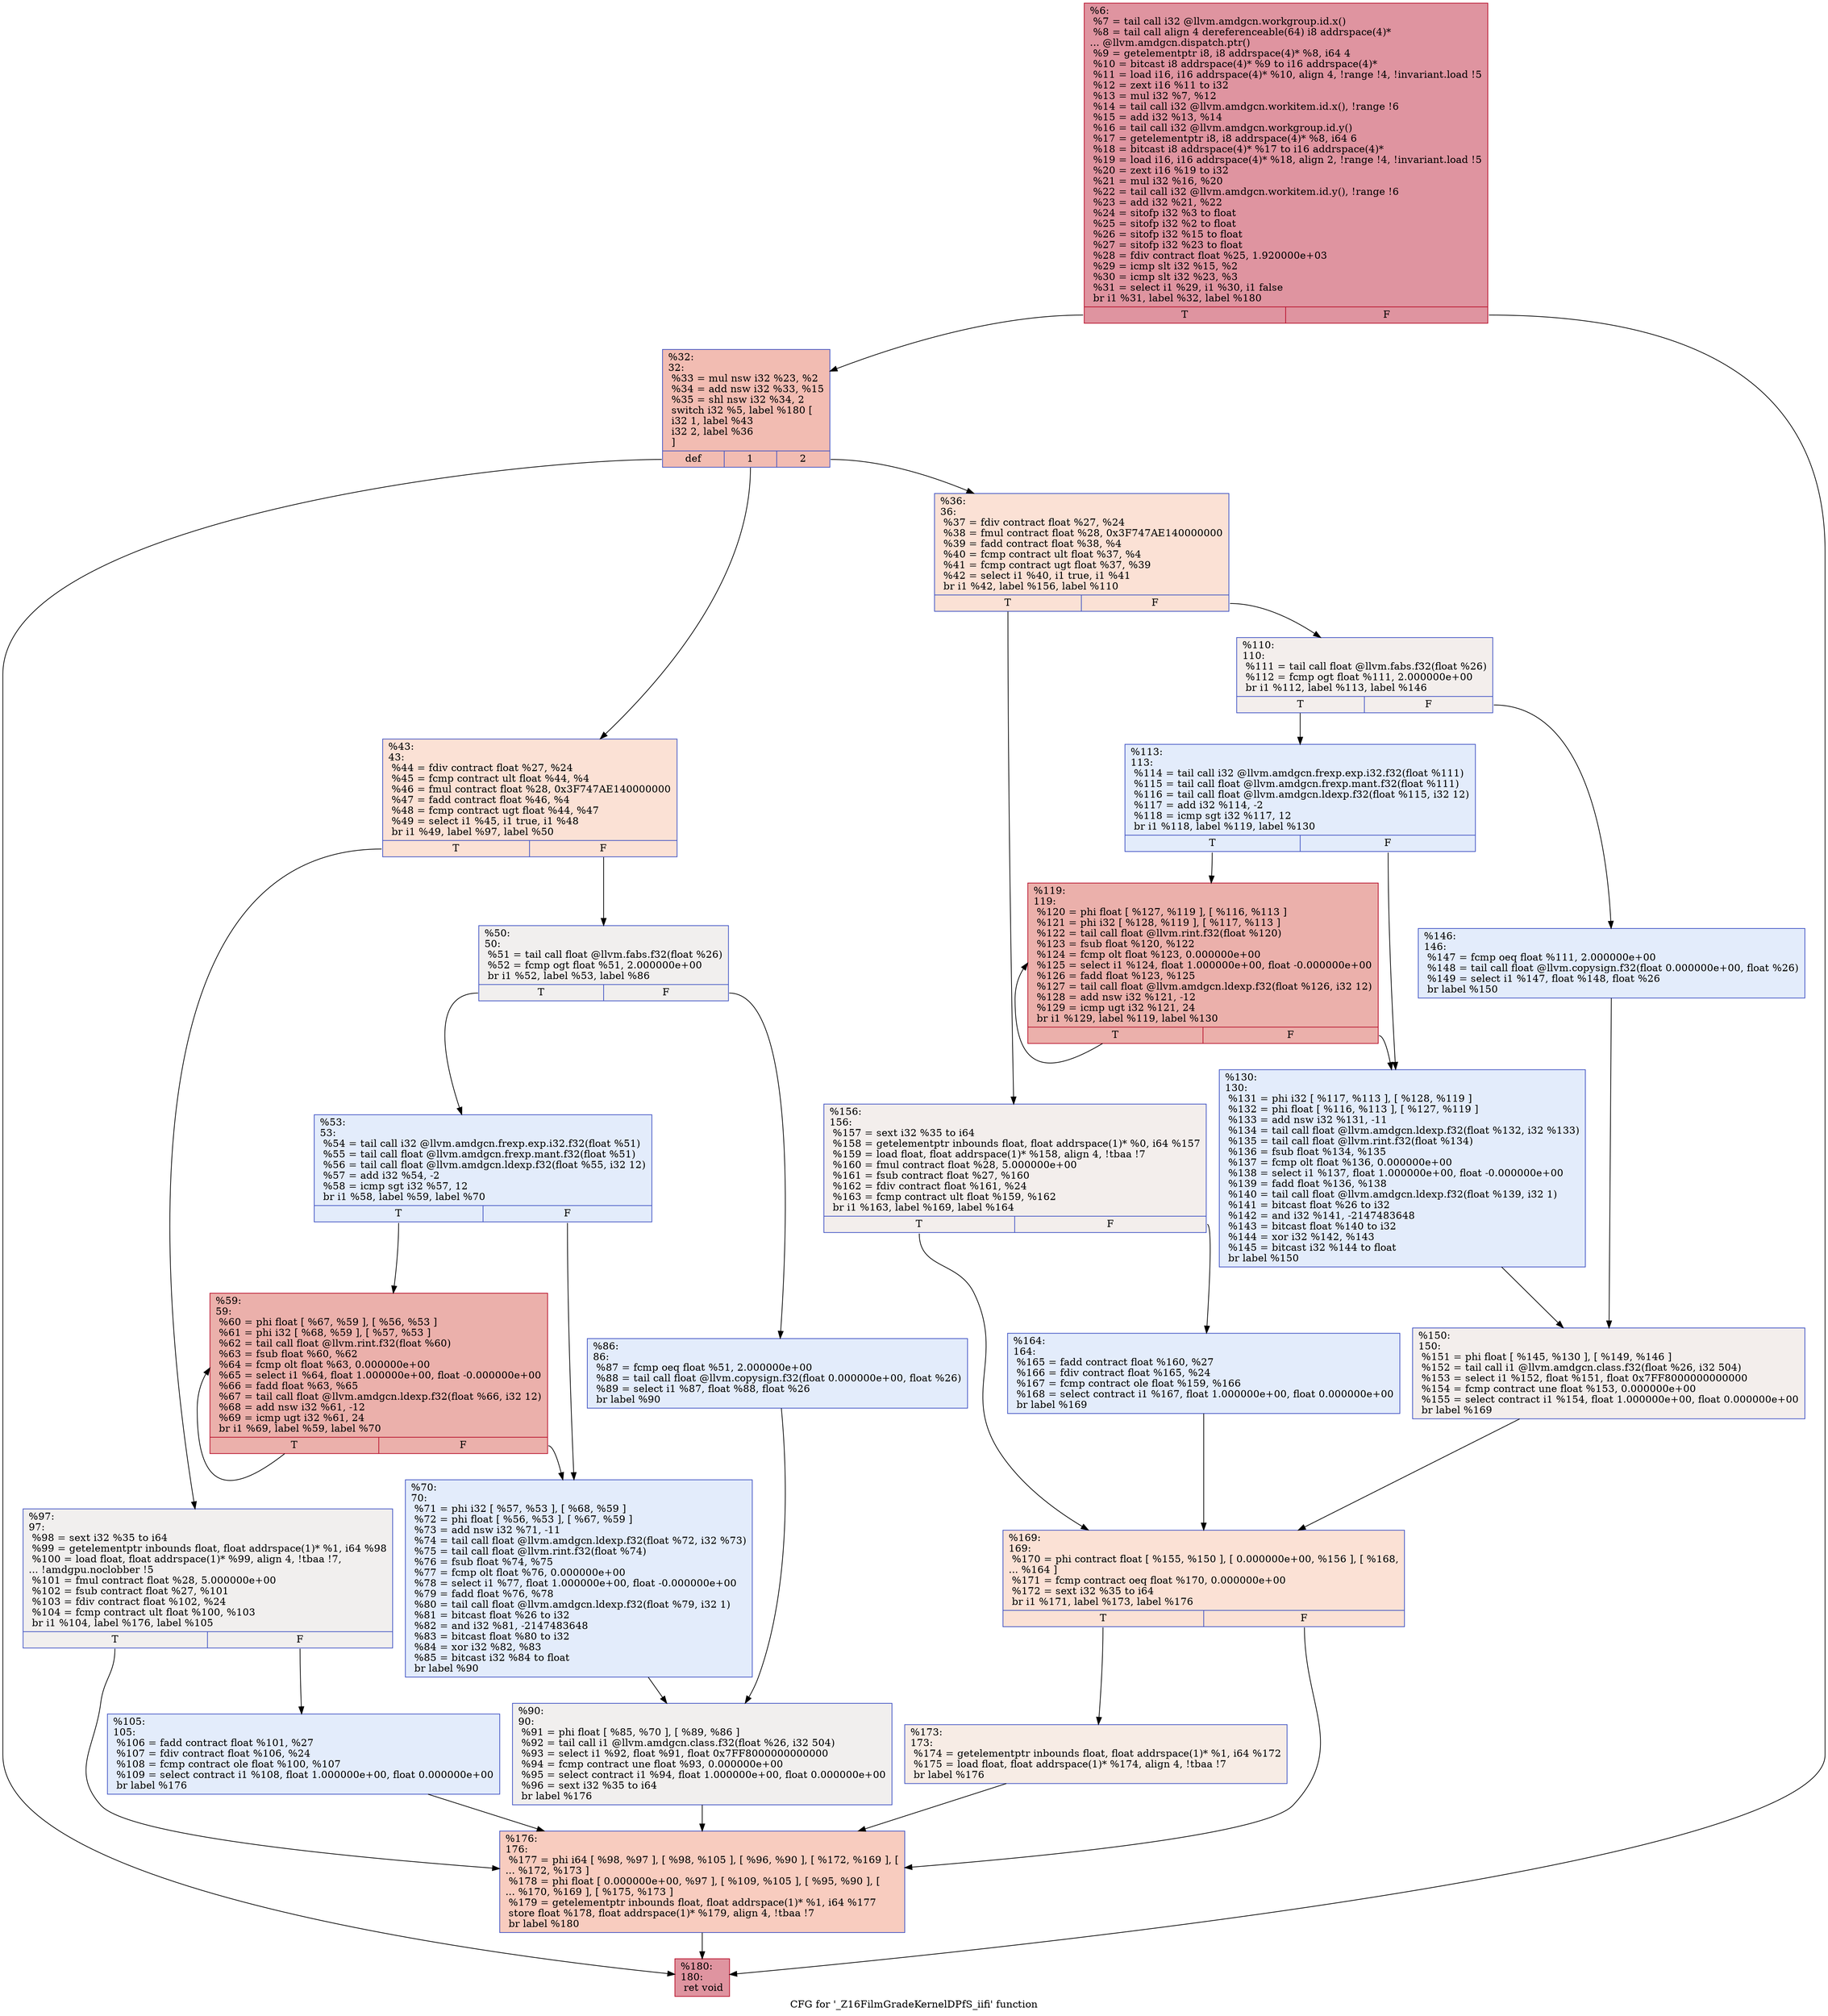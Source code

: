 digraph "CFG for '_Z16FilmGradeKernelDPfS_iifi' function" {
	label="CFG for '_Z16FilmGradeKernelDPfS_iifi' function";

	Node0x4fd96f0 [shape=record,color="#b70d28ff", style=filled, fillcolor="#b70d2870",label="{%6:\l  %7 = tail call i32 @llvm.amdgcn.workgroup.id.x()\l  %8 = tail call align 4 dereferenceable(64) i8 addrspace(4)*\l... @llvm.amdgcn.dispatch.ptr()\l  %9 = getelementptr i8, i8 addrspace(4)* %8, i64 4\l  %10 = bitcast i8 addrspace(4)* %9 to i16 addrspace(4)*\l  %11 = load i16, i16 addrspace(4)* %10, align 4, !range !4, !invariant.load !5\l  %12 = zext i16 %11 to i32\l  %13 = mul i32 %7, %12\l  %14 = tail call i32 @llvm.amdgcn.workitem.id.x(), !range !6\l  %15 = add i32 %13, %14\l  %16 = tail call i32 @llvm.amdgcn.workgroup.id.y()\l  %17 = getelementptr i8, i8 addrspace(4)* %8, i64 6\l  %18 = bitcast i8 addrspace(4)* %17 to i16 addrspace(4)*\l  %19 = load i16, i16 addrspace(4)* %18, align 2, !range !4, !invariant.load !5\l  %20 = zext i16 %19 to i32\l  %21 = mul i32 %16, %20\l  %22 = tail call i32 @llvm.amdgcn.workitem.id.y(), !range !6\l  %23 = add i32 %21, %22\l  %24 = sitofp i32 %3 to float\l  %25 = sitofp i32 %2 to float\l  %26 = sitofp i32 %15 to float\l  %27 = sitofp i32 %23 to float\l  %28 = fdiv contract float %25, 1.920000e+03\l  %29 = icmp slt i32 %15, %2\l  %30 = icmp slt i32 %23, %3\l  %31 = select i1 %29, i1 %30, i1 false\l  br i1 %31, label %32, label %180\l|{<s0>T|<s1>F}}"];
	Node0x4fd96f0:s0 -> Node0x4fdde10;
	Node0x4fd96f0:s1 -> Node0x4fddea0;
	Node0x4fdde10 [shape=record,color="#3d50c3ff", style=filled, fillcolor="#e1675170",label="{%32:\l32:                                               \l  %33 = mul nsw i32 %23, %2\l  %34 = add nsw i32 %33, %15\l  %35 = shl nsw i32 %34, 2\l  switch i32 %5, label %180 [\l    i32 1, label %43\l    i32 2, label %36\l  ]\l|{<s0>def|<s1>1|<s2>2}}"];
	Node0x4fdde10:s0 -> Node0x4fddea0;
	Node0x4fdde10:s1 -> Node0x4fde310;
	Node0x4fdde10:s2 -> Node0x4fde360;
	Node0x4fde360 [shape=record,color="#3d50c3ff", style=filled, fillcolor="#f7bca170",label="{%36:\l36:                                               \l  %37 = fdiv contract float %27, %24\l  %38 = fmul contract float %28, 0x3F747AE140000000\l  %39 = fadd contract float %38, %4\l  %40 = fcmp contract ult float %37, %4\l  %41 = fcmp contract ugt float %37, %39\l  %42 = select i1 %40, i1 true, i1 %41\l  br i1 %42, label %156, label %110\l|{<s0>T|<s1>F}}"];
	Node0x4fde360:s0 -> Node0x4fde8c0;
	Node0x4fde360:s1 -> Node0x4fde950;
	Node0x4fde310 [shape=record,color="#3d50c3ff", style=filled, fillcolor="#f7bca170",label="{%43:\l43:                                               \l  %44 = fdiv contract float %27, %24\l  %45 = fcmp contract ult float %44, %4\l  %46 = fmul contract float %28, 0x3F747AE140000000\l  %47 = fadd contract float %46, %4\l  %48 = fcmp contract ugt float %44, %47\l  %49 = select i1 %45, i1 true, i1 %48\l  br i1 %49, label %97, label %50\l|{<s0>T|<s1>F}}"];
	Node0x4fde310:s0 -> Node0x4fdee10;
	Node0x4fde310:s1 -> Node0x4fdee60;
	Node0x4fdee60 [shape=record,color="#3d50c3ff", style=filled, fillcolor="#e0dbd870",label="{%50:\l50:                                               \l  %51 = tail call float @llvm.fabs.f32(float %26)\l  %52 = fcmp ogt float %51, 2.000000e+00\l  br i1 %52, label %53, label %86\l|{<s0>T|<s1>F}}"];
	Node0x4fdee60:s0 -> Node0x4fdf220;
	Node0x4fdee60:s1 -> Node0x4fdf2b0;
	Node0x4fdf220 [shape=record,color="#3d50c3ff", style=filled, fillcolor="#bfd3f670",label="{%53:\l53:                                               \l  %54 = tail call i32 @llvm.amdgcn.frexp.exp.i32.f32(float %51)\l  %55 = tail call float @llvm.amdgcn.frexp.mant.f32(float %51)\l  %56 = tail call float @llvm.amdgcn.ldexp.f32(float %55, i32 12)\l  %57 = add i32 %54, -2\l  %58 = icmp sgt i32 %57, 12\l  br i1 %58, label %59, label %70\l|{<s0>T|<s1>F}}"];
	Node0x4fdf220:s0 -> Node0x4fdfbe0;
	Node0x4fdf220:s1 -> Node0x4fdfc70;
	Node0x4fdfbe0 [shape=record,color="#b70d28ff", style=filled, fillcolor="#d24b4070",label="{%59:\l59:                                               \l  %60 = phi float [ %67, %59 ], [ %56, %53 ]\l  %61 = phi i32 [ %68, %59 ], [ %57, %53 ]\l  %62 = tail call float @llvm.rint.f32(float %60)\l  %63 = fsub float %60, %62\l  %64 = fcmp olt float %63, 0.000000e+00\l  %65 = select i1 %64, float 1.000000e+00, float -0.000000e+00\l  %66 = fadd float %63, %65\l  %67 = tail call float @llvm.amdgcn.ldexp.f32(float %66, i32 12)\l  %68 = add nsw i32 %61, -12\l  %69 = icmp ugt i32 %61, 24\l  br i1 %69, label %59, label %70\l|{<s0>T|<s1>F}}"];
	Node0x4fdfbe0:s0 -> Node0x4fdfbe0;
	Node0x4fdfbe0:s1 -> Node0x4fdfc70;
	Node0x4fdfc70 [shape=record,color="#3d50c3ff", style=filled, fillcolor="#bfd3f670",label="{%70:\l70:                                               \l  %71 = phi i32 [ %57, %53 ], [ %68, %59 ]\l  %72 = phi float [ %56, %53 ], [ %67, %59 ]\l  %73 = add nsw i32 %71, -11\l  %74 = tail call float @llvm.amdgcn.ldexp.f32(float %72, i32 %73)\l  %75 = tail call float @llvm.rint.f32(float %74)\l  %76 = fsub float %74, %75\l  %77 = fcmp olt float %76, 0.000000e+00\l  %78 = select i1 %77, float 1.000000e+00, float -0.000000e+00\l  %79 = fadd float %76, %78\l  %80 = tail call float @llvm.amdgcn.ldexp.f32(float %79, i32 1)\l  %81 = bitcast float %26 to i32\l  %82 = and i32 %81, -2147483648\l  %83 = bitcast float %80 to i32\l  %84 = xor i32 %82, %83\l  %85 = bitcast i32 %84 to float\l  br label %90\l}"];
	Node0x4fdfc70 -> Node0x4fe1490;
	Node0x4fdf2b0 [shape=record,color="#3d50c3ff", style=filled, fillcolor="#bfd3f670",label="{%86:\l86:                                               \l  %87 = fcmp oeq float %51, 2.000000e+00\l  %88 = tail call float @llvm.copysign.f32(float 0.000000e+00, float %26)\l  %89 = select i1 %87, float %88, float %26\l  br label %90\l}"];
	Node0x4fdf2b0 -> Node0x4fe1490;
	Node0x4fe1490 [shape=record,color="#3d50c3ff", style=filled, fillcolor="#e0dbd870",label="{%90:\l90:                                               \l  %91 = phi float [ %85, %70 ], [ %89, %86 ]\l  %92 = tail call i1 @llvm.amdgcn.class.f32(float %26, i32 504)\l  %93 = select i1 %92, float %91, float 0x7FF8000000000000\l  %94 = fcmp contract une float %93, 0.000000e+00\l  %95 = select contract i1 %94, float 1.000000e+00, float 0.000000e+00\l  %96 = sext i32 %35 to i64\l  br label %176\l}"];
	Node0x4fe1490 -> Node0x4fe1de0;
	Node0x4fdee10 [shape=record,color="#3d50c3ff", style=filled, fillcolor="#e0dbd870",label="{%97:\l97:                                               \l  %98 = sext i32 %35 to i64\l  %99 = getelementptr inbounds float, float addrspace(1)* %1, i64 %98\l  %100 = load float, float addrspace(1)* %99, align 4, !tbaa !7,\l... !amdgpu.noclobber !5\l  %101 = fmul contract float %28, 5.000000e+00\l  %102 = fsub contract float %27, %101\l  %103 = fdiv contract float %102, %24\l  %104 = fcmp contract ult float %100, %103\l  br i1 %104, label %176, label %105\l|{<s0>T|<s1>F}}"];
	Node0x4fdee10:s0 -> Node0x4fe1de0;
	Node0x4fdee10:s1 -> Node0x4fe2480;
	Node0x4fe2480 [shape=record,color="#3d50c3ff", style=filled, fillcolor="#bfd3f670",label="{%105:\l105:                                              \l  %106 = fadd contract float %101, %27\l  %107 = fdiv contract float %106, %24\l  %108 = fcmp contract ole float %100, %107\l  %109 = select contract i1 %108, float 1.000000e+00, float 0.000000e+00\l  br label %176\l}"];
	Node0x4fe2480 -> Node0x4fe1de0;
	Node0x4fde950 [shape=record,color="#3d50c3ff", style=filled, fillcolor="#e3d9d370",label="{%110:\l110:                                              \l  %111 = tail call float @llvm.fabs.f32(float %26)\l  %112 = fcmp ogt float %111, 2.000000e+00\l  br i1 %112, label %113, label %146\l|{<s0>T|<s1>F}}"];
	Node0x4fde950:s0 -> Node0x4fe2a10;
	Node0x4fde950:s1 -> Node0x4fe2a60;
	Node0x4fe2a10 [shape=record,color="#3d50c3ff", style=filled, fillcolor="#bfd3f670",label="{%113:\l113:                                              \l  %114 = tail call i32 @llvm.amdgcn.frexp.exp.i32.f32(float %111)\l  %115 = tail call float @llvm.amdgcn.frexp.mant.f32(float %111)\l  %116 = tail call float @llvm.amdgcn.ldexp.f32(float %115, i32 12)\l  %117 = add i32 %114, -2\l  %118 = icmp sgt i32 %117, 12\l  br i1 %118, label %119, label %130\l|{<s0>T|<s1>F}}"];
	Node0x4fe2a10:s0 -> Node0x4fe2fc0;
	Node0x4fe2a10:s1 -> Node0x4fe3010;
	Node0x4fe2fc0 [shape=record,color="#b70d28ff", style=filled, fillcolor="#d24b4070",label="{%119:\l119:                                              \l  %120 = phi float [ %127, %119 ], [ %116, %113 ]\l  %121 = phi i32 [ %128, %119 ], [ %117, %113 ]\l  %122 = tail call float @llvm.rint.f32(float %120)\l  %123 = fsub float %120, %122\l  %124 = fcmp olt float %123, 0.000000e+00\l  %125 = select i1 %124, float 1.000000e+00, float -0.000000e+00\l  %126 = fadd float %123, %125\l  %127 = tail call float @llvm.amdgcn.ldexp.f32(float %126, i32 12)\l  %128 = add nsw i32 %121, -12\l  %129 = icmp ugt i32 %121, 24\l  br i1 %129, label %119, label %130\l|{<s0>T|<s1>F}}"];
	Node0x4fe2fc0:s0 -> Node0x4fe2fc0;
	Node0x4fe2fc0:s1 -> Node0x4fe3010;
	Node0x4fe3010 [shape=record,color="#3d50c3ff", style=filled, fillcolor="#bfd3f670",label="{%130:\l130:                                              \l  %131 = phi i32 [ %117, %113 ], [ %128, %119 ]\l  %132 = phi float [ %116, %113 ], [ %127, %119 ]\l  %133 = add nsw i32 %131, -11\l  %134 = tail call float @llvm.amdgcn.ldexp.f32(float %132, i32 %133)\l  %135 = tail call float @llvm.rint.f32(float %134)\l  %136 = fsub float %134, %135\l  %137 = fcmp olt float %136, 0.000000e+00\l  %138 = select i1 %137, float 1.000000e+00, float -0.000000e+00\l  %139 = fadd float %136, %138\l  %140 = tail call float @llvm.amdgcn.ldexp.f32(float %139, i32 1)\l  %141 = bitcast float %26 to i32\l  %142 = and i32 %141, -2147483648\l  %143 = bitcast float %140 to i32\l  %144 = xor i32 %142, %143\l  %145 = bitcast i32 %144 to float\l  br label %150\l}"];
	Node0x4fe3010 -> Node0x4fe4720;
	Node0x4fe2a60 [shape=record,color="#3d50c3ff", style=filled, fillcolor="#bfd3f670",label="{%146:\l146:                                              \l  %147 = fcmp oeq float %111, 2.000000e+00\l  %148 = tail call float @llvm.copysign.f32(float 0.000000e+00, float %26)\l  %149 = select i1 %147, float %148, float %26\l  br label %150\l}"];
	Node0x4fe2a60 -> Node0x4fe4720;
	Node0x4fe4720 [shape=record,color="#3d50c3ff", style=filled, fillcolor="#e3d9d370",label="{%150:\l150:                                              \l  %151 = phi float [ %145, %130 ], [ %149, %146 ]\l  %152 = tail call i1 @llvm.amdgcn.class.f32(float %26, i32 504)\l  %153 = select i1 %152, float %151, float 0x7FF8000000000000\l  %154 = fcmp contract une float %153, 0.000000e+00\l  %155 = select contract i1 %154, float 1.000000e+00, float 0.000000e+00\l  br label %169\l}"];
	Node0x4fe4720 -> Node0x4fe4e50;
	Node0x4fde8c0 [shape=record,color="#3d50c3ff", style=filled, fillcolor="#e3d9d370",label="{%156:\l156:                                              \l  %157 = sext i32 %35 to i64\l  %158 = getelementptr inbounds float, float addrspace(1)* %0, i64 %157\l  %159 = load float, float addrspace(1)* %158, align 4, !tbaa !7\l  %160 = fmul contract float %28, 5.000000e+00\l  %161 = fsub contract float %27, %160\l  %162 = fdiv contract float %161, %24\l  %163 = fcmp contract ult float %159, %162\l  br i1 %163, label %169, label %164\l|{<s0>T|<s1>F}}"];
	Node0x4fde8c0:s0 -> Node0x4fe4e50;
	Node0x4fde8c0:s1 -> Node0x4fe58e0;
	Node0x4fe58e0 [shape=record,color="#3d50c3ff", style=filled, fillcolor="#bfd3f670",label="{%164:\l164:                                              \l  %165 = fadd contract float %160, %27\l  %166 = fdiv contract float %165, %24\l  %167 = fcmp contract ole float %159, %166\l  %168 = select contract i1 %167, float 1.000000e+00, float 0.000000e+00\l  br label %169\l}"];
	Node0x4fe58e0 -> Node0x4fe4e50;
	Node0x4fe4e50 [shape=record,color="#3d50c3ff", style=filled, fillcolor="#f7bca170",label="{%169:\l169:                                              \l  %170 = phi contract float [ %155, %150 ], [ 0.000000e+00, %156 ], [ %168,\l... %164 ]\l  %171 = fcmp contract oeq float %170, 0.000000e+00\l  %172 = sext i32 %35 to i64\l  br i1 %171, label %173, label %176\l|{<s0>T|<s1>F}}"];
	Node0x4fe4e50:s0 -> Node0x4fe5e80;
	Node0x4fe4e50:s1 -> Node0x4fe1de0;
	Node0x4fe5e80 [shape=record,color="#3d50c3ff", style=filled, fillcolor="#ecd3c570",label="{%173:\l173:                                              \l  %174 = getelementptr inbounds float, float addrspace(1)* %1, i64 %172\l  %175 = load float, float addrspace(1)* %174, align 4, !tbaa !7\l  br label %176\l}"];
	Node0x4fe5e80 -> Node0x4fe1de0;
	Node0x4fe1de0 [shape=record,color="#3d50c3ff", style=filled, fillcolor="#f08b6e70",label="{%176:\l176:                                              \l  %177 = phi i64 [ %98, %97 ], [ %98, %105 ], [ %96, %90 ], [ %172, %169 ], [\l... %172, %173 ]\l  %178 = phi float [ 0.000000e+00, %97 ], [ %109, %105 ], [ %95, %90 ], [\l... %170, %169 ], [ %175, %173 ]\l  %179 = getelementptr inbounds float, float addrspace(1)* %1, i64 %177\l  store float %178, float addrspace(1)* %179, align 4, !tbaa !7\l  br label %180\l}"];
	Node0x4fe1de0 -> Node0x4fddea0;
	Node0x4fddea0 [shape=record,color="#b70d28ff", style=filled, fillcolor="#b70d2870",label="{%180:\l180:                                              \l  ret void\l}"];
}
